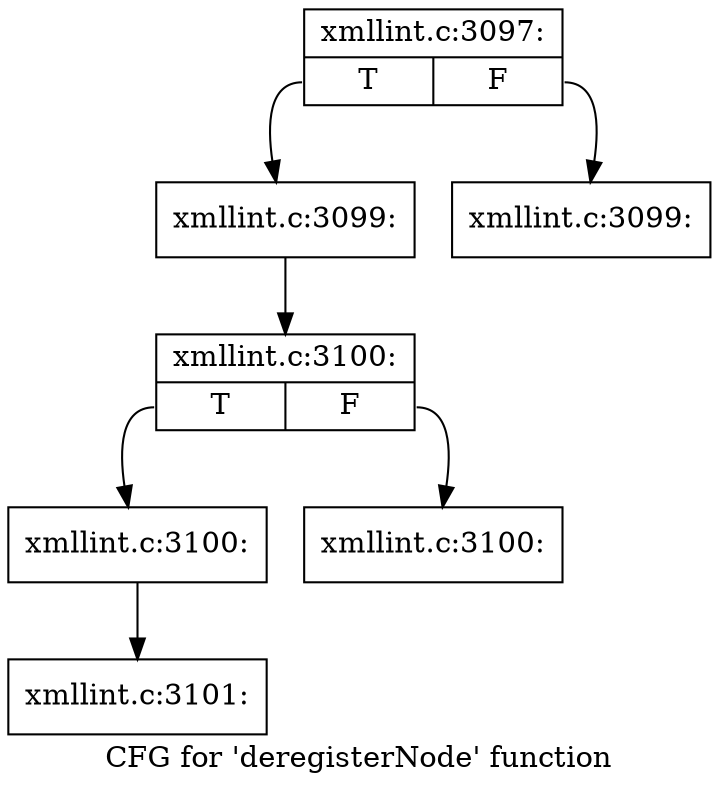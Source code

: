 digraph "CFG for 'deregisterNode' function" {
	label="CFG for 'deregisterNode' function";

	Node0x556d1b5c91c0 [shape=record,label="{xmllint.c:3097:|{<s0>T|<s1>F}}"];
	Node0x556d1b5c91c0:s0 -> Node0x556d1b5c7570;
	Node0x556d1b5c91c0:s1 -> Node0x556d1b5c82b0;
	Node0x556d1b5c7570 [shape=record,label="{xmllint.c:3099:}"];
	Node0x556d1b5c7570 -> Node0x556d1b5c8380;
	Node0x556d1b5c82b0 [shape=record,label="{xmllint.c:3099:}"];
	Node0x556d1b5c8380 [shape=record,label="{xmllint.c:3100:|{<s0>T|<s1>F}}"];
	Node0x556d1b5c8380:s0 -> Node0x556d1b5cd090;
	Node0x556d1b5c8380:s1 -> Node0x556d1b5cd1b0;
	Node0x556d1b5cd090 [shape=record,label="{xmllint.c:3100:}"];
	Node0x556d1b5cd090 -> Node0x556d1b5cd160;
	Node0x556d1b5cd1b0 [shape=record,label="{xmllint.c:3100:}"];
	Node0x556d1b5cd160 [shape=record,label="{xmllint.c:3101:}"];
}
